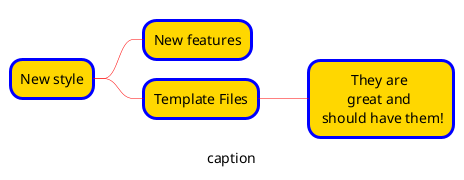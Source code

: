 {
  "sha1": "pa3t6v9gc3gnzmqe2qudb5vcvejcp6z",
  "insertion": {
    "when": "2024-06-04T17:28:40.833Z",
    "user": "plantuml@gmail.com"
  }
}
@startmindmap

<style>
node {
    HorizontalAlignment center
    LineColor blue
    LineThickness 3.0
    BackgroundColor gold
}

arrow {
    LineThickness 0.5
    LineColor red
}

caption {
  HorizontalAlignment center
}
</style>

* New style
** New features
** Template Files
*** They are \ngreat and \n should have them!

caption caption

@endmindmap

